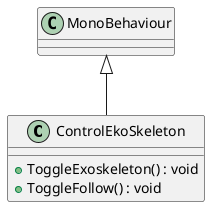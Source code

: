 @startuml
class ControlEkoSkeleton {
    + ToggleExoskeleton() : void
    + ToggleFollow() : void
}
MonoBehaviour <|-- ControlEkoSkeleton
@enduml

